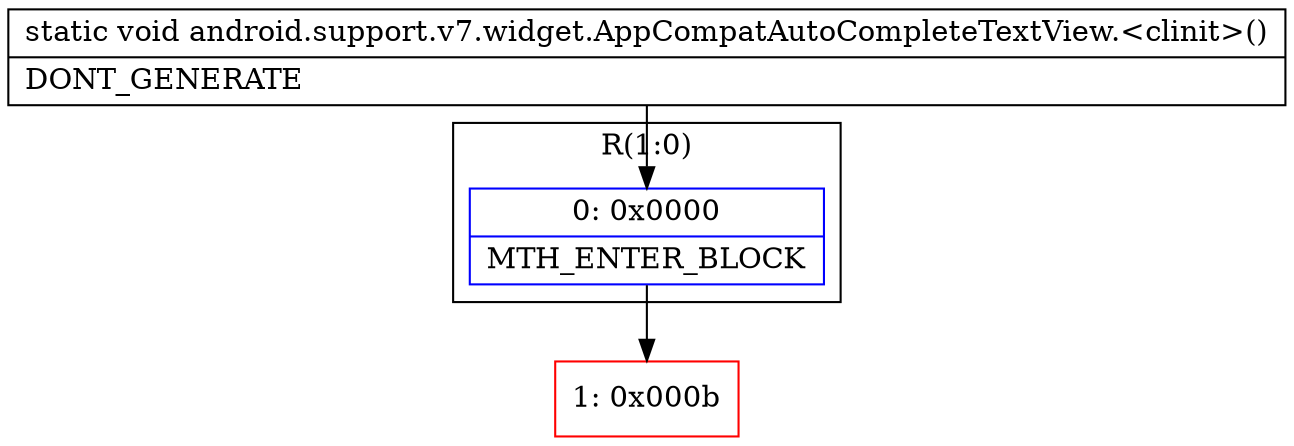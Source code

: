 digraph "CFG forandroid.support.v7.widget.AppCompatAutoCompleteTextView.\<clinit\>()V" {
subgraph cluster_Region_453398181 {
label = "R(1:0)";
node [shape=record,color=blue];
Node_0 [shape=record,label="{0\:\ 0x0000|MTH_ENTER_BLOCK\l}"];
}
Node_1 [shape=record,color=red,label="{1\:\ 0x000b}"];
MethodNode[shape=record,label="{static void android.support.v7.widget.AppCompatAutoCompleteTextView.\<clinit\>()  | DONT_GENERATE\l}"];
MethodNode -> Node_0;
Node_0 -> Node_1;
}

